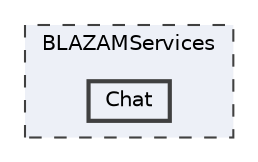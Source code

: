 digraph "BLAZAMServices/Chat"
{
 // LATEX_PDF_SIZE
  bgcolor="transparent";
  edge [fontname=Helvetica,fontsize=10,labelfontname=Helvetica,labelfontsize=10];
  node [fontname=Helvetica,fontsize=10,shape=box,height=0.2,width=0.4];
  compound=true
  subgraph clusterdir_d84bbf9a41db309af2ff620c96bc5c1f {
    graph [ bgcolor="#edf0f7", pencolor="grey25", label="BLAZAMServices", fontname=Helvetica,fontsize=10 style="filled,dashed", URL="dir_d84bbf9a41db309af2ff620c96bc5c1f.html",tooltip=""]
  dir_f7649406da6a576183601d78fff357f6 [label="Chat", fillcolor="#edf0f7", color="grey25", style="filled,bold", URL="dir_f7649406da6a576183601d78fff357f6.html",tooltip=""];
  }
}
